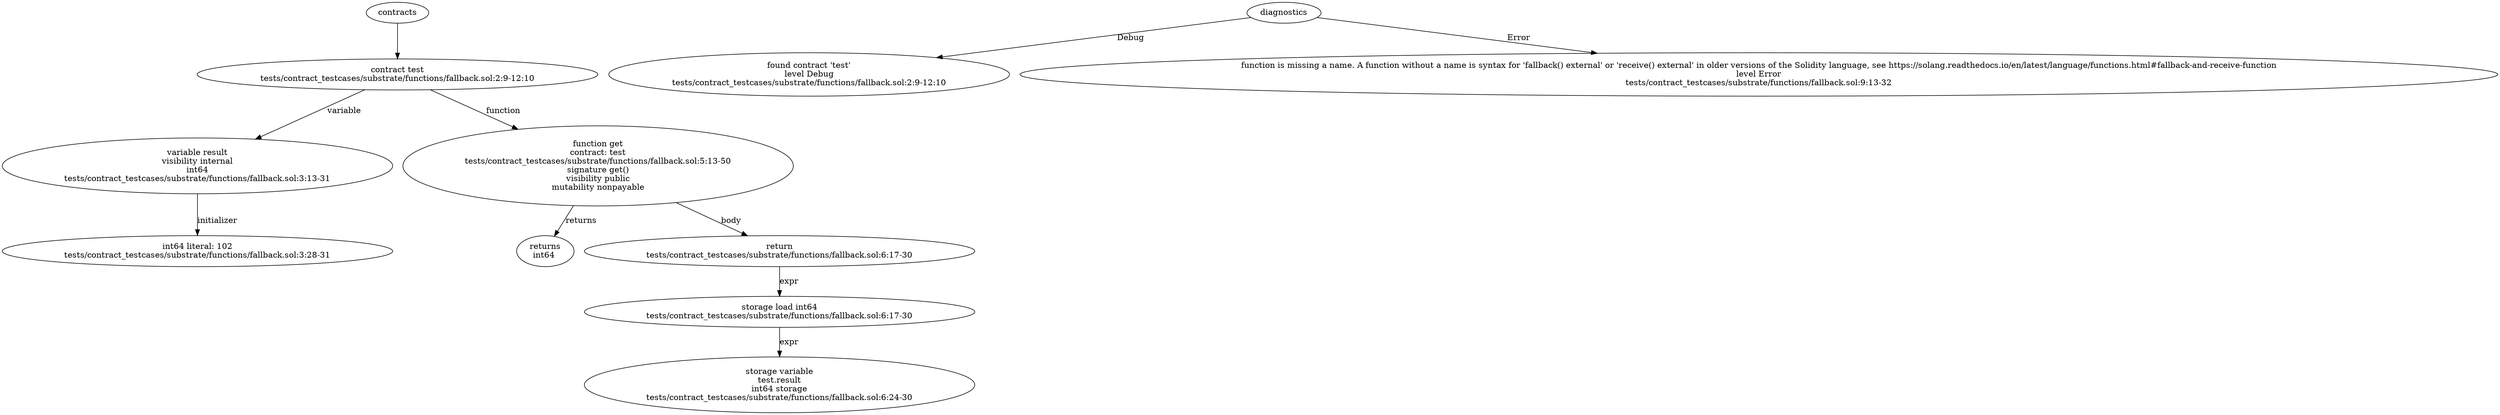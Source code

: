 strict digraph "tests/contract_testcases/substrate/functions/fallback.sol" {
	contract [label="contract test\ntests/contract_testcases/substrate/functions/fallback.sol:2:9-12:10"]
	var [label="variable result\nvisibility internal\nint64\ntests/contract_testcases/substrate/functions/fallback.sol:3:13-31"]
	number_literal [label="int64 literal: 102\ntests/contract_testcases/substrate/functions/fallback.sol:3:28-31"]
	get [label="function get\ncontract: test\ntests/contract_testcases/substrate/functions/fallback.sol:5:13-50\nsignature get()\nvisibility public\nmutability nonpayable"]
	returns [label="returns\nint64 "]
	return [label="return\ntests/contract_testcases/substrate/functions/fallback.sol:6:17-30"]
	storage_load [label="storage load int64\ntests/contract_testcases/substrate/functions/fallback.sol:6:17-30"]
	storage_var [label="storage variable\ntest.result\nint64 storage\ntests/contract_testcases/substrate/functions/fallback.sol:6:24-30"]
	diagnostic [label="found contract 'test'\nlevel Debug\ntests/contract_testcases/substrate/functions/fallback.sol:2:9-12:10"]
	diagnostic_11 [label="function is missing a name. A function without a name is syntax for 'fallback() external' or 'receive() external' in older versions of the Solidity language, see https://solang.readthedocs.io/en/latest/language/functions.html#fallback-and-receive-function\nlevel Error\ntests/contract_testcases/substrate/functions/fallback.sol:9:13-32"]
	contracts -> contract
	contract -> var [label="variable"]
	var -> number_literal [label="initializer"]
	contract -> get [label="function"]
	get -> returns [label="returns"]
	get -> return [label="body"]
	return -> storage_load [label="expr"]
	storage_load -> storage_var [label="expr"]
	diagnostics -> diagnostic [label="Debug"]
	diagnostics -> diagnostic_11 [label="Error"]
}
